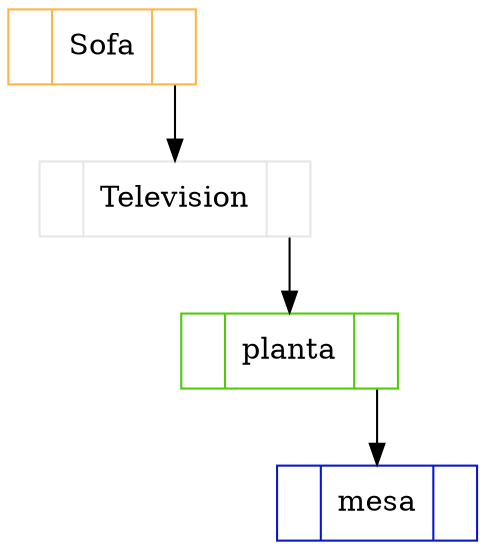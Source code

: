 digraph G{

node[shape="record"]
node00C7BE70[color="#FDB546",label= "<f0>|<f1>Sofa|<f2>"]
node00C7B7B0[color="#E6E6E6",label="<f0>|<f1>Television|<f2>"]
node00C7BE70:f2->node00C7B7B0:f1
node00C7B0F0[color="#50CB0A",label="<f0>|<f1>planta|<f2>"]
node00C7B7B0:f2->node00C7B0F0:f1
node00C7BF48[color="#0A18CB",label="<f0>|<f1>mesa|<f2>"]
node00C7B0F0:f2->node00C7BF48:f1
}
